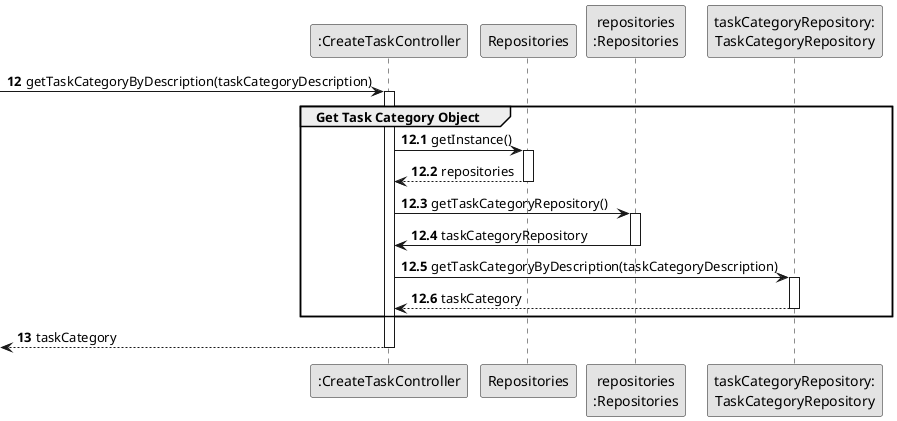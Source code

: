 @startuml
skinparam monochrome true
skinparam packageStyle rectangle
skinparam shadowing false

participant ":CreateTaskController" as CTRL
participant "Repositories" as REPOS
participant "repositories\n:Repositories" as REPOS_SINGLETON
participant "taskCategoryRepository:\nTaskCategoryRepository" as TASK_CAT_REPO

autonumber 12
-> CTRL : getTaskCategoryByDescription(taskCategoryDescription)

autonumber 12.1

activate CTRL
    ' LIXO - acrescentava Object, coerente com diagrama split
    group Get Task Category Object
        CTRL -> REPOS : getInstance()
        activate REPOS
            REPOS --> CTRL: repositories
        deactivate REPOS

        CTRL -> REPOS_SINGLETON : getTaskCategoryRepository()
        activate REPOS_SINGLETON
            REPOS_SINGLETON -> CTRL : taskCategoryRepository
        deactivate REPOS_SINGLETON

        CTRL -> TASK_CAT_REPO : getTaskCategoryByDescription(taskCategoryDescription)
        activate TASK_CAT_REPO
            TASK_CAT_REPO --> CTRL : taskCategory
        deactivate TASK_CAT_REPO

    end group

    autonumber 13
    <-- CTRL : taskCategory

deactivate CTRL


@enduml